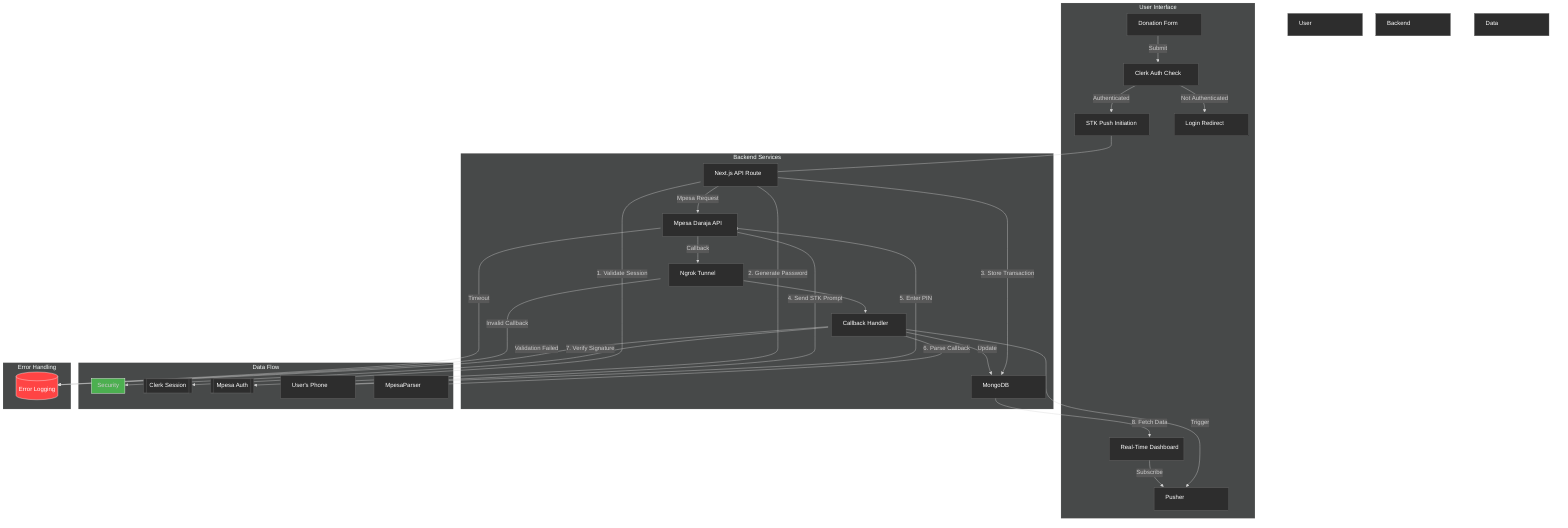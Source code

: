 %%{init: {'theme':'dark', 'htmlLabels': true, 'fontSize': '16px'}}%%
graph TD
    subgraph User Interface
        A[Donation Form] -->|Submit| B[Clerk Auth Check]
        B -->|Authenticated| C[STK Push Initiation]
        B -->|Not Authenticated| D[Login Redirect]
        H[Real-Time Dashboard] -->|Subscribe| I[Pusher Events]
    end

    subgraph Backend Services
        C --> E[Next.js API Route]
        E -->|Mpesa Request| F[Mpesa Daraja API]
        F -->|Callback| G[Ngrok Tunnel]
        G --> J[Callback Handler]
        J -->|Update| K[MongoDB]
        J -->|Trigger| I[Pusher]
    end

    subgraph Data Flow
        E -->|1. Validate Session| Clerk
        E -->|2. Generate Password| MpesaAuth
        E -->|3. Store Transaction| K
        F -->|4. Send STK Prompt| L[User's Phone]
        L -->|5. Enter PIN| F
        J -->|6. Parse Callback| MpesaParser
        J -->|7. Verify Signature| Security
        K -->|8. Fetch Data| H
    end

    subgraph Security
        MpesaAuth[[Mpesa Auth]]
        Security[[Signature Verification]]
        Clerk[[Clerk Session]]
        style Security fill:#4CAF50,stroke:#fff
    end

    subgraph Error Handling
        ErrorDB[(Error Logging)]
        F -->|Timeout| ErrorDB
        G -->|Invalid Callback| ErrorDB
        J -->|Validation Failed| ErrorDB
        style ErrorDB fill:#ff4444,stroke:#fff
    end

    %% Styling
    classDef default fill:#2d2d2d,stroke:#666,color:#fff,width:200px,height:60px
    style User Interface fill:#2d2d2d,stroke:#666,padding:20px
    style Backend Services fill:#1a237e,stroke:#666,padding:20px
    style Data Flow fill:#004d40,stroke:#666,padding:20px